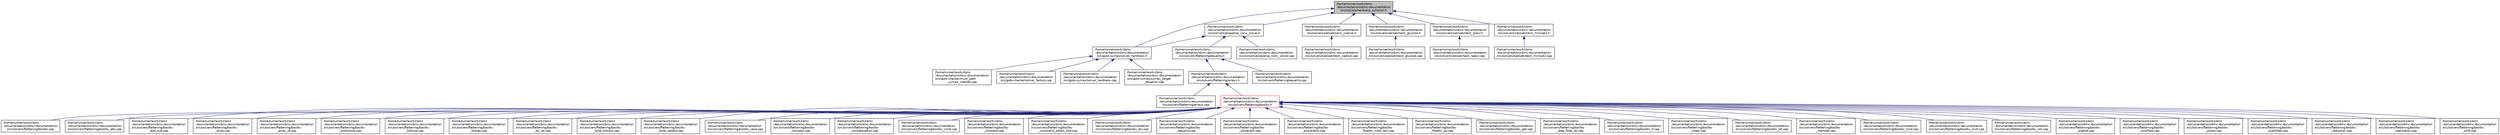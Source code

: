 digraph "/home/runner/work/cbmc-documentation/cbmc-documentation/src/solvers/hardness_collector.h"
{
 // LATEX_PDF_SIZE
  bgcolor="transparent";
  edge [fontname="Helvetica",fontsize="10",labelfontname="Helvetica",labelfontsize="10"];
  node [fontname="Helvetica",fontsize="10",shape=record];
  Node1 [label="/home/runner/work/cbmc\l-documentation/cbmc-documentation\l/src/solvers/hardness_collector.h",height=0.2,width=0.4,color="black", fillcolor="grey75", style="filled", fontcolor="black",tooltip=" "];
  Node1 -> Node2 [dir="back",color="midnightblue",fontsize="10",style="solid",fontname="Helvetica"];
  Node2 [label="/home/runner/work/cbmc\l-documentation/cbmc-documentation\l/src/goto-symex/solver_hardness.h",height=0.2,width=0.4,color="black",URL="$solver__hardness_8h.html",tooltip=" "];
  Node2 -> Node3 [dir="back",color="midnightblue",fontsize="10",style="solid",fontname="Helvetica"];
  Node3 [label="/home/runner/work/cbmc\l-documentation/cbmc-documentation\l/src/goto-checker/multi_path\l_symex_checker.cpp",height=0.2,width=0.4,color="black",URL="$multi__path__symex__checker_8cpp.html",tooltip=" "];
  Node2 -> Node4 [dir="back",color="midnightblue",fontsize="10",style="solid",fontname="Helvetica"];
  Node4 [label="/home/runner/work/cbmc\l-documentation/cbmc-documentation\l/src/goto-checker/solver_factory.cpp",height=0.2,width=0.4,color="black",URL="$solver__factory_8cpp.html",tooltip=" "];
  Node2 -> Node5 [dir="back",color="midnightblue",fontsize="10",style="solid",fontname="Helvetica"];
  Node5 [label="/home/runner/work/cbmc\l-documentation/cbmc-documentation\l/src/goto-symex/solver_hardness.cpp",height=0.2,width=0.4,color="black",URL="$solver__hardness_8cpp.html",tooltip=" "];
  Node2 -> Node6 [dir="back",color="midnightblue",fontsize="10",style="solid",fontname="Helvetica"];
  Node6 [label="/home/runner/work/cbmc\l-documentation/cbmc-documentation\l/src/goto-symex/symex_target\l_equation.cpp",height=0.2,width=0.4,color="black",URL="$symex__target__equation_8cpp.html",tooltip=" "];
  Node1 -> Node7 [dir="back",color="midnightblue",fontsize="10",style="solid",fontname="Helvetica"];
  Node7 [label="/home/runner/work/cbmc\l-documentation/cbmc-documentation\l/src/solvers/prop/prop_conv_solver.h",height=0.2,width=0.4,color="black",URL="$prop__conv__solver_8h.html",tooltip=" "];
  Node7 -> Node2 [dir="back",color="midnightblue",fontsize="10",style="solid",fontname="Helvetica"];
  Node7 -> Node8 [dir="back",color="midnightblue",fontsize="10",style="solid",fontname="Helvetica"];
  Node8 [label="/home/runner/work/cbmc\l-documentation/cbmc-documentation\l/src/solvers/flattening/equality.h",height=0.2,width=0.4,color="black",URL="$equality_8h.html",tooltip=" "];
  Node8 -> Node9 [dir="back",color="midnightblue",fontsize="10",style="solid",fontname="Helvetica"];
  Node9 [label="/home/runner/work/cbmc\l-documentation/cbmc-documentation\l/src/solvers/flattening/arrays.h",height=0.2,width=0.4,color="black",URL="$arrays_8h.html",tooltip=" "];
  Node9 -> Node10 [dir="back",color="midnightblue",fontsize="10",style="solid",fontname="Helvetica"];
  Node10 [label="/home/runner/work/cbmc\l-documentation/cbmc-documentation\l/src/solvers/flattening/arrays.cpp",height=0.2,width=0.4,color="black",URL="$arrays_8cpp.html",tooltip=" "];
  Node9 -> Node11 [dir="back",color="midnightblue",fontsize="10",style="solid",fontname="Helvetica"];
  Node11 [label="/home/runner/work/cbmc\l-documentation/cbmc-documentation\l/src/solvers/flattening/boolbv.h",height=0.2,width=0.4,color="red",URL="$boolbv_8h.html",tooltip=" "];
  Node11 -> Node12 [dir="back",color="midnightblue",fontsize="10",style="solid",fontname="Helvetica"];
  Node12 [label="/home/runner/work/cbmc\l-documentation/cbmc-documentation\l/src/solvers/flattening/boolbv.cpp",height=0.2,width=0.4,color="black",URL="$boolbv_8cpp.html",tooltip=" "];
  Node11 -> Node13 [dir="back",color="midnightblue",fontsize="10",style="solid",fontname="Helvetica"];
  Node13 [label="/home/runner/work/cbmc\l-documentation/cbmc-documentation\l/src/solvers/flattening/boolbv_abs.cpp",height=0.2,width=0.4,color="black",URL="$boolbv__abs_8cpp.html",tooltip=" "];
  Node11 -> Node14 [dir="back",color="midnightblue",fontsize="10",style="solid",fontname="Helvetica"];
  Node14 [label="/home/runner/work/cbmc\l-documentation/cbmc-documentation\l/src/solvers/flattening/boolbv\l_add_sub.cpp",height=0.2,width=0.4,color="black",URL="$boolbv__add__sub_8cpp.html",tooltip=" "];
  Node11 -> Node15 [dir="back",color="midnightblue",fontsize="10",style="solid",fontname="Helvetica"];
  Node15 [label="/home/runner/work/cbmc\l-documentation/cbmc-documentation\l/src/solvers/flattening/boolbv\l_array.cpp",height=0.2,width=0.4,color="black",URL="$boolbv__array_8cpp.html",tooltip=" "];
  Node11 -> Node16 [dir="back",color="midnightblue",fontsize="10",style="solid",fontname="Helvetica"];
  Node16 [label="/home/runner/work/cbmc\l-documentation/cbmc-documentation\l/src/solvers/flattening/boolbv\l_array_of.cpp",height=0.2,width=0.4,color="black",URL="$boolbv__array__of_8cpp.html",tooltip=" "];
  Node11 -> Node17 [dir="back",color="midnightblue",fontsize="10",style="solid",fontname="Helvetica"];
  Node17 [label="/home/runner/work/cbmc\l-documentation/cbmc-documentation\l/src/solvers/flattening/boolbv\l_bitreverse.cpp",height=0.2,width=0.4,color="black",URL="$boolbv__bitreverse_8cpp.html",tooltip=" "];
  Node11 -> Node18 [dir="back",color="midnightblue",fontsize="10",style="solid",fontname="Helvetica"];
  Node18 [label="/home/runner/work/cbmc\l-documentation/cbmc-documentation\l/src/solvers/flattening/boolbv\l_bitwise.cpp",height=0.2,width=0.4,color="black",URL="$boolbv__bitwise_8cpp.html",tooltip=" "];
  Node11 -> Node19 [dir="back",color="midnightblue",fontsize="10",style="solid",fontname="Helvetica"];
  Node19 [label="/home/runner/work/cbmc\l-documentation/cbmc-documentation\l/src/solvers/flattening/boolbv\l_bswap.cpp",height=0.2,width=0.4,color="black",URL="$boolbv__bswap_8cpp.html",tooltip=" "];
  Node11 -> Node20 [dir="back",color="midnightblue",fontsize="10",style="solid",fontname="Helvetica"];
  Node20 [label="/home/runner/work/cbmc\l-documentation/cbmc-documentation\l/src/solvers/flattening/boolbv\l_bv_rel.cpp",height=0.2,width=0.4,color="black",URL="$boolbv__bv__rel_8cpp.html",tooltip=" "];
  Node11 -> Node21 [dir="back",color="midnightblue",fontsize="10",style="solid",fontname="Helvetica"];
  Node21 [label="/home/runner/work/cbmc\l-documentation/cbmc-documentation\l/src/solvers/flattening/boolbv\l_byte_extract.cpp",height=0.2,width=0.4,color="black",URL="$boolbv__byte__extract_8cpp.html",tooltip=" "];
  Node11 -> Node22 [dir="back",color="midnightblue",fontsize="10",style="solid",fontname="Helvetica"];
  Node22 [label="/home/runner/work/cbmc\l-documentation/cbmc-documentation\l/src/solvers/flattening/boolbv\l_byte_update.cpp",height=0.2,width=0.4,color="black",URL="$boolbv__byte__update_8cpp.html",tooltip=" "];
  Node11 -> Node23 [dir="back",color="midnightblue",fontsize="10",style="solid",fontname="Helvetica"];
  Node23 [label="/home/runner/work/cbmc\l-documentation/cbmc-documentation\l/src/solvers/flattening/boolbv_case.cpp",height=0.2,width=0.4,color="black",URL="$boolbv__case_8cpp.html",tooltip=" "];
  Node11 -> Node24 [dir="back",color="midnightblue",fontsize="10",style="solid",fontname="Helvetica"];
  Node24 [label="/home/runner/work/cbmc\l-documentation/cbmc-documentation\l/src/solvers/flattening/boolbv\l_complex.cpp",height=0.2,width=0.4,color="black",URL="$boolbv__complex_8cpp.html",tooltip=" "];
  Node11 -> Node25 [dir="back",color="midnightblue",fontsize="10",style="solid",fontname="Helvetica"];
  Node25 [label="/home/runner/work/cbmc\l-documentation/cbmc-documentation\l/src/solvers/flattening/boolbv\l_concatenation.cpp",height=0.2,width=0.4,color="black",URL="$boolbv__concatenation_8cpp.html",tooltip=" "];
  Node11 -> Node26 [dir="back",color="midnightblue",fontsize="10",style="solid",fontname="Helvetica"];
  Node26 [label="/home/runner/work/cbmc\l-documentation/cbmc-documentation\l/src/solvers/flattening/boolbv_cond.cpp",height=0.2,width=0.4,color="black",URL="$boolbv__cond_8cpp.html",tooltip=" "];
  Node11 -> Node27 [dir="back",color="midnightblue",fontsize="10",style="solid",fontname="Helvetica"];
  Node27 [label="/home/runner/work/cbmc\l-documentation/cbmc-documentation\l/src/solvers/flattening/boolbv\l_constant.cpp",height=0.2,width=0.4,color="black",URL="$boolbv__constant_8cpp.html",tooltip=" "];
  Node11 -> Node28 [dir="back",color="midnightblue",fontsize="10",style="solid",fontname="Helvetica"];
  Node28 [label="/home/runner/work/cbmc\l-documentation/cbmc-documentation\l/src/solvers/flattening/boolbv\l_constraint_select_one.cpp",height=0.2,width=0.4,color="black",URL="$boolbv__constraint__select__one_8cpp.html",tooltip=" "];
  Node11 -> Node29 [dir="back",color="midnightblue",fontsize="10",style="solid",fontname="Helvetica"];
  Node29 [label="/home/runner/work/cbmc\l-documentation/cbmc-documentation\l/src/solvers/flattening/boolbv_div.cpp",height=0.2,width=0.4,color="black",URL="$boolbv__div_8cpp.html",tooltip=" "];
  Node11 -> Node30 [dir="back",color="midnightblue",fontsize="10",style="solid",fontname="Helvetica"];
  Node30 [label="/home/runner/work/cbmc\l-documentation/cbmc-documentation\l/src/solvers/flattening/boolbv\l_equality.cpp",height=0.2,width=0.4,color="black",URL="$boolbv__equality_8cpp.html",tooltip=" "];
  Node11 -> Node31 [dir="back",color="midnightblue",fontsize="10",style="solid",fontname="Helvetica"];
  Node31 [label="/home/runner/work/cbmc\l-documentation/cbmc-documentation\l/src/solvers/flattening/boolbv\l_extractbit.cpp",height=0.2,width=0.4,color="black",URL="$boolbv__extractbit_8cpp.html",tooltip=" "];
  Node11 -> Node32 [dir="back",color="midnightblue",fontsize="10",style="solid",fontname="Helvetica"];
  Node32 [label="/home/runner/work/cbmc\l-documentation/cbmc-documentation\l/src/solvers/flattening/boolbv\l_extractbits.cpp",height=0.2,width=0.4,color="black",URL="$boolbv__extractbits_8cpp.html",tooltip=" "];
  Node11 -> Node33 [dir="back",color="midnightblue",fontsize="10",style="solid",fontname="Helvetica"];
  Node33 [label="/home/runner/work/cbmc\l-documentation/cbmc-documentation\l/src/solvers/flattening/boolbv\l_floatbv_mod_rem.cpp",height=0.2,width=0.4,color="black",URL="$boolbv__floatbv__mod__rem_8cpp.html",tooltip=" "];
  Node11 -> Node34 [dir="back",color="midnightblue",fontsize="10",style="solid",fontname="Helvetica"];
  Node34 [label="/home/runner/work/cbmc\l-documentation/cbmc-documentation\l/src/solvers/flattening/boolbv\l_floatbv_op.cpp",height=0.2,width=0.4,color="black",URL="$boolbv__floatbv__op_8cpp.html",tooltip=" "];
  Node11 -> Node35 [dir="back",color="midnightblue",fontsize="10",style="solid",fontname="Helvetica"];
  Node35 [label="/home/runner/work/cbmc\l-documentation/cbmc-documentation\l/src/solvers/flattening/boolbv_get.cpp",height=0.2,width=0.4,color="black",URL="$boolbv__get_8cpp.html",tooltip=" "];
  Node11 -> Node36 [dir="back",color="midnightblue",fontsize="10",style="solid",fontname="Helvetica"];
  Node36 [label="/home/runner/work/cbmc\l-documentation/cbmc-documentation\l/src/solvers/flattening/boolbv\l_ieee_float_rel.cpp",height=0.2,width=0.4,color="black",URL="$boolbv__ieee__float__rel_8cpp.html",tooltip=" "];
  Node11 -> Node37 [dir="back",color="midnightblue",fontsize="10",style="solid",fontname="Helvetica"];
  Node37 [label="/home/runner/work/cbmc\l-documentation/cbmc-documentation\l/src/solvers/flattening/boolbv_if.cpp",height=0.2,width=0.4,color="black",URL="$boolbv__if_8cpp.html",tooltip=" "];
  Node11 -> Node38 [dir="back",color="midnightblue",fontsize="10",style="solid",fontname="Helvetica"];
  Node38 [label="/home/runner/work/cbmc\l-documentation/cbmc-documentation\l/src/solvers/flattening/boolbv\l_index.cpp",height=0.2,width=0.4,color="black",URL="$boolbv__index_8cpp.html",tooltip=" "];
  Node11 -> Node39 [dir="back",color="midnightblue",fontsize="10",style="solid",fontname="Helvetica"];
  Node39 [label="/home/runner/work/cbmc\l-documentation/cbmc-documentation\l/src/solvers/flattening/boolbv_let.cpp",height=0.2,width=0.4,color="black",URL="$boolbv__let_8cpp.html",tooltip=" "];
  Node11 -> Node40 [dir="back",color="midnightblue",fontsize="10",style="solid",fontname="Helvetica"];
  Node40 [label="/home/runner/work/cbmc\l-documentation/cbmc-documentation\l/src/solvers/flattening/boolbv\l_member.cpp",height=0.2,width=0.4,color="black",URL="$boolbv__member_8cpp.html",tooltip=" "];
  Node11 -> Node41 [dir="back",color="midnightblue",fontsize="10",style="solid",fontname="Helvetica"];
  Node41 [label="/home/runner/work/cbmc\l-documentation/cbmc-documentation\l/src/solvers/flattening/boolbv_mod.cpp",height=0.2,width=0.4,color="black",URL="$boolbv__mod_8cpp.html",tooltip=" "];
  Node11 -> Node42 [dir="back",color="midnightblue",fontsize="10",style="solid",fontname="Helvetica"];
  Node42 [label="/home/runner/work/cbmc\l-documentation/cbmc-documentation\l/src/solvers/flattening/boolbv_mult.cpp",height=0.2,width=0.4,color="black",URL="$boolbv__mult_8cpp.html",tooltip=" "];
  Node11 -> Node43 [dir="back",color="midnightblue",fontsize="10",style="solid",fontname="Helvetica"];
  Node43 [label="/home/runner/work/cbmc\l-documentation/cbmc-documentation\l/src/solvers/flattening/boolbv_not.cpp",height=0.2,width=0.4,color="black",URL="$boolbv__not_8cpp.html",tooltip=" "];
  Node11 -> Node44 [dir="back",color="midnightblue",fontsize="10",style="solid",fontname="Helvetica"];
  Node44 [label="/home/runner/work/cbmc\l-documentation/cbmc-documentation\l/src/solvers/flattening/boolbv\l_onehot.cpp",height=0.2,width=0.4,color="black",URL="$boolbv__onehot_8cpp.html",tooltip=" "];
  Node11 -> Node45 [dir="back",color="midnightblue",fontsize="10",style="solid",fontname="Helvetica"];
  Node45 [label="/home/runner/work/cbmc\l-documentation/cbmc-documentation\l/src/solvers/flattening/boolbv\l_overflow.cpp",height=0.2,width=0.4,color="black",URL="$boolbv__overflow_8cpp.html",tooltip=" "];
  Node11 -> Node46 [dir="back",color="midnightblue",fontsize="10",style="solid",fontname="Helvetica"];
  Node46 [label="/home/runner/work/cbmc\l-documentation/cbmc-documentation\l/src/solvers/flattening/boolbv\l_power.cpp",height=0.2,width=0.4,color="black",URL="$boolbv__power_8cpp.html",tooltip=" "];
  Node11 -> Node47 [dir="back",color="midnightblue",fontsize="10",style="solid",fontname="Helvetica"];
  Node47 [label="/home/runner/work/cbmc\l-documentation/cbmc-documentation\l/src/solvers/flattening/boolbv\l_quantifier.cpp",height=0.2,width=0.4,color="black",URL="$boolbv__quantifier_8cpp.html",tooltip=" "];
  Node11 -> Node48 [dir="back",color="midnightblue",fontsize="10",style="solid",fontname="Helvetica"];
  Node48 [label="/home/runner/work/cbmc\l-documentation/cbmc-documentation\l/src/solvers/flattening/boolbv\l_reduction.cpp",height=0.2,width=0.4,color="black",URL="$boolbv__reduction_8cpp.html",tooltip=" "];
  Node11 -> Node49 [dir="back",color="midnightblue",fontsize="10",style="solid",fontname="Helvetica"];
  Node49 [label="/home/runner/work/cbmc\l-documentation/cbmc-documentation\l/src/solvers/flattening/boolbv\l_replication.cpp",height=0.2,width=0.4,color="black",URL="$boolbv__replication_8cpp.html",tooltip=" "];
  Node11 -> Node50 [dir="back",color="midnightblue",fontsize="10",style="solid",fontname="Helvetica"];
  Node50 [label="/home/runner/work/cbmc\l-documentation/cbmc-documentation\l/src/solvers/flattening/boolbv\l_shift.cpp",height=0.2,width=0.4,color="black",URL="$boolbv__shift_8cpp.html",tooltip=" "];
  Node8 -> Node90 [dir="back",color="midnightblue",fontsize="10",style="solid",fontname="Helvetica"];
  Node90 [label="/home/runner/work/cbmc\l-documentation/cbmc-documentation\l/src/solvers/flattening/equality.cpp",height=0.2,width=0.4,color="black",URL="$equality_8cpp.html",tooltip=" "];
  Node7 -> Node91 [dir="back",color="midnightblue",fontsize="10",style="solid",fontname="Helvetica"];
  Node91 [label="/home/runner/work/cbmc\l-documentation/cbmc-documentation\l/src/solvers/prop/prop_conv_solver.cpp",height=0.2,width=0.4,color="black",URL="$prop__conv__solver_8cpp.html",tooltip=" "];
  Node1 -> Node92 [dir="back",color="midnightblue",fontsize="10",style="solid",fontname="Helvetica"];
  Node92 [label="/home/runner/work/cbmc\l-documentation/cbmc-documentation\l/src/solvers/sat/satcheck_cadical.h",height=0.2,width=0.4,color="black",URL="$satcheck__cadical_8h.html",tooltip=" "];
  Node92 -> Node93 [dir="back",color="midnightblue",fontsize="10",style="solid",fontname="Helvetica"];
  Node93 [label="/home/runner/work/cbmc\l-documentation/cbmc-documentation\l/src/solvers/sat/satcheck_cadical.cpp",height=0.2,width=0.4,color="black",URL="$satcheck__cadical_8cpp.html",tooltip=" "];
  Node1 -> Node94 [dir="back",color="midnightblue",fontsize="10",style="solid",fontname="Helvetica"];
  Node94 [label="/home/runner/work/cbmc\l-documentation/cbmc-documentation\l/src/solvers/sat/satcheck_glucose.h",height=0.2,width=0.4,color="black",URL="$satcheck__glucose_8h.html",tooltip=" "];
  Node94 -> Node95 [dir="back",color="midnightblue",fontsize="10",style="solid",fontname="Helvetica"];
  Node95 [label="/home/runner/work/cbmc\l-documentation/cbmc-documentation\l/src/solvers/sat/satcheck_glucose.cpp",height=0.2,width=0.4,color="black",URL="$satcheck__glucose_8cpp.html",tooltip=" "];
  Node1 -> Node96 [dir="back",color="midnightblue",fontsize="10",style="solid",fontname="Helvetica"];
  Node96 [label="/home/runner/work/cbmc\l-documentation/cbmc-documentation\l/src/solvers/sat/satcheck_ipasir.h",height=0.2,width=0.4,color="black",URL="$satcheck__ipasir_8h.html",tooltip=" "];
  Node96 -> Node97 [dir="back",color="midnightblue",fontsize="10",style="solid",fontname="Helvetica"];
  Node97 [label="/home/runner/work/cbmc\l-documentation/cbmc-documentation\l/src/solvers/sat/satcheck_ipasir.cpp",height=0.2,width=0.4,color="black",URL="$satcheck__ipasir_8cpp.html",tooltip=" "];
  Node1 -> Node98 [dir="back",color="midnightblue",fontsize="10",style="solid",fontname="Helvetica"];
  Node98 [label="/home/runner/work/cbmc\l-documentation/cbmc-documentation\l/src/solvers/sat/satcheck_minisat2.h",height=0.2,width=0.4,color="black",URL="$satcheck__minisat2_8h.html",tooltip=" "];
  Node98 -> Node99 [dir="back",color="midnightblue",fontsize="10",style="solid",fontname="Helvetica"];
  Node99 [label="/home/runner/work/cbmc\l-documentation/cbmc-documentation\l/src/solvers/sat/satcheck_minisat2.cpp",height=0.2,width=0.4,color="black",URL="$satcheck__minisat2_8cpp.html",tooltip=" "];
}
